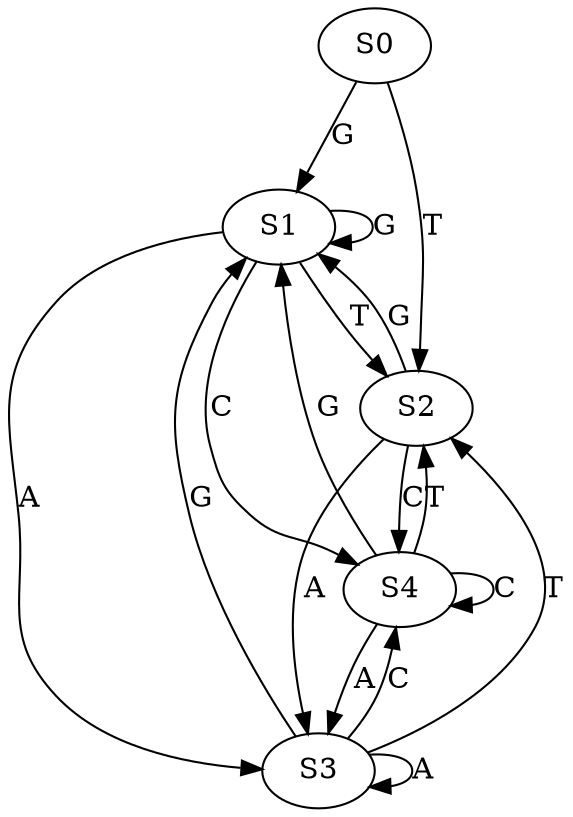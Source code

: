 strict digraph  {
	S0 -> S1 [ label = G ];
	S0 -> S2 [ label = T ];
	S1 -> S2 [ label = T ];
	S1 -> S3 [ label = A ];
	S1 -> S1 [ label = G ];
	S1 -> S4 [ label = C ];
	S2 -> S3 [ label = A ];
	S2 -> S1 [ label = G ];
	S2 -> S4 [ label = C ];
	S3 -> S1 [ label = G ];
	S3 -> S2 [ label = T ];
	S3 -> S3 [ label = A ];
	S3 -> S4 [ label = C ];
	S4 -> S2 [ label = T ];
	S4 -> S3 [ label = A ];
	S4 -> S1 [ label = G ];
	S4 -> S4 [ label = C ];
}
